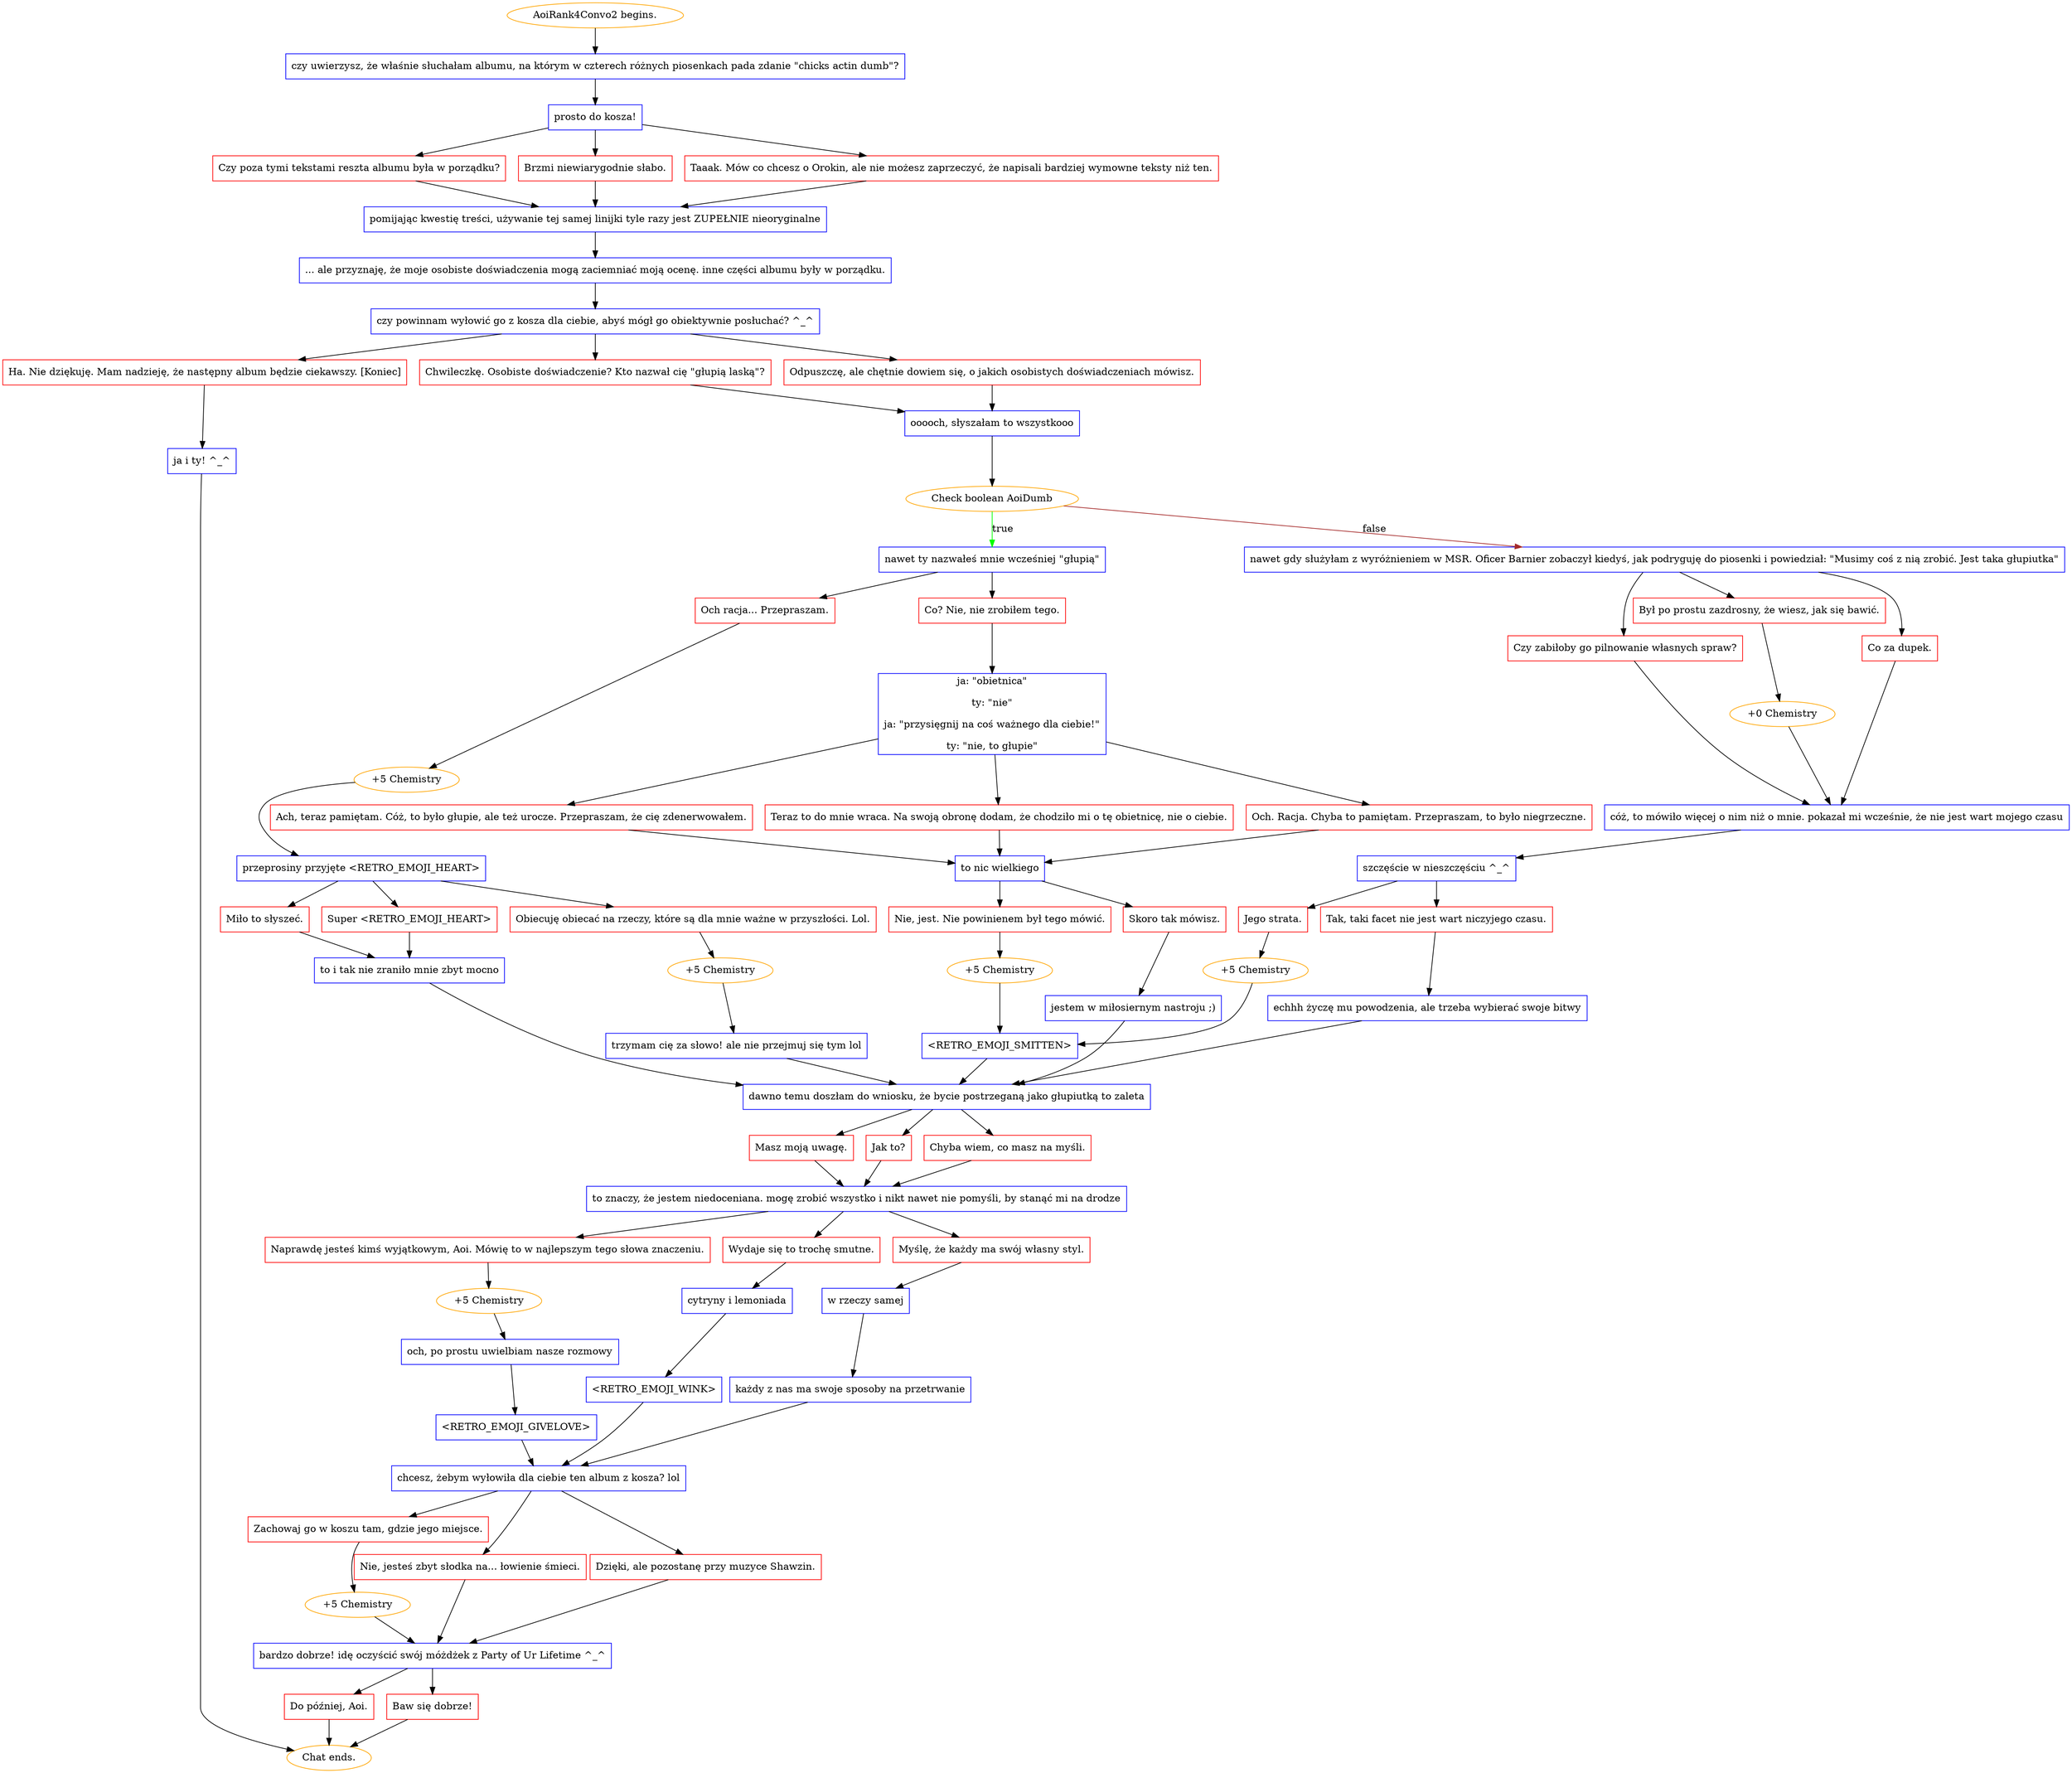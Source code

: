 digraph {
	"AoiRank4Convo2 begins." [color=orange];
		"AoiRank4Convo2 begins." -> j2654885824;
	j2654885824 [label="czy uwierzysz, że właśnie słuchałam albumu, na którym w czterech różnych piosenkach pada zdanie \"chicks actin dumb\"?",shape=box,color=blue];
		j2654885824 -> j4050004937;
	j4050004937 [label="prosto do kosza!",shape=box,color=blue];
		j4050004937 -> j2634505642;
		j4050004937 -> j3743226200;
		j4050004937 -> j501861513;
	j2634505642 [label="Czy poza tymi tekstami reszta albumu była w porządku?",shape=box,color=red];
		j2634505642 -> j1031838263;
	j3743226200 [label="Brzmi niewiarygodnie słabo.",shape=box,color=red];
		j3743226200 -> j1031838263;
	j501861513 [label="Taaak. Mów co chcesz o Orokin, ale nie możesz zaprzeczyć, że napisali bardziej wymowne teksty niż ten.",shape=box,color=red];
		j501861513 -> j1031838263;
	j1031838263 [label="pomijając kwestię treści, używanie tej samej linijki tyle razy jest ZUPEŁNIE nieoryginalne",shape=box,color=blue];
		j1031838263 -> j3539047782;
	j3539047782 [label="... ale przyznaję, że moje osobiste doświadczenia mogą zaciemniać moją ocenę. inne części albumu były w porządku.",shape=box,color=blue];
		j3539047782 -> j2517197126;
	j2517197126 [label="czy powinnam wyłowić go z kosza dla ciebie, abyś mógł go obiektywnie posłuchać? ^_^",shape=box,color=blue];
		j2517197126 -> j1992588656;
		j2517197126 -> j2890672992;
		j2517197126 -> j337912342;
	j1992588656 [label="Odpuszczę, ale chętnie dowiem się, o jakich osobistych doświadczeniach mówisz.",shape=box,color=red];
		j1992588656 -> j3038452284;
	j2890672992 [label="Chwileczkę. Osobiste doświadczenie? Kto nazwał cię \"głupią laską\"?",shape=box,color=red];
		j2890672992 -> j3038452284;
	j337912342 [label="Ha. Nie dziękuję. Mam nadzieję, że następny album będzie ciekawszy. [Koniec]",shape=box,color=red];
		j337912342 -> j1376843103;
	j3038452284 [label="ooooch, słyszałam to wszystkooo",shape=box,color=blue];
		j3038452284 -> j3849776206;
	j1376843103 [label="ja i ty! ^_^",shape=box,color=blue];
		j1376843103 -> "Chat ends.";
	j3849776206 [label="Check boolean AoiDumb",color=orange];
		j3849776206 -> j3181922324 [label=true,color=green];
		j3849776206 -> j2369654877 [label=false,color=brown];
	"Chat ends." [color=orange];
	j3181922324 [label="nawet ty nazwałeś mnie wcześniej \"głupią\"",shape=box,color=blue];
		j3181922324 -> j3504355047;
		j3181922324 -> j3572647859;
	j2369654877 [label="nawet gdy służyłam z wyróżnieniem w MSR. Oficer Barnier zobaczył kiedyś, jak podryguję do piosenki i powiedział: \"Musimy coś z nią zrobić. Jest taka głupiutka\"",shape=box,color=blue];
		j2369654877 -> j1441043922;
		j2369654877 -> j125855018;
		j2369654877 -> j1661653208;
	j3504355047 [label="Co? Nie, nie zrobiłem tego.",shape=box,color=red];
		j3504355047 -> j1280954934;
	j3572647859 [label="Och racja... Przepraszam.",shape=box,color=red];
		j3572647859 -> j3607147866;
	j1441043922 [label="Co za dupek.",shape=box,color=red];
		j1441043922 -> j1212704853;
	j125855018 [label="Był po prostu zazdrosny, że wiesz, jak się bawić.",shape=box,color=red];
		j125855018 -> j24013334;
	j1661653208 [label="Czy zabiłoby go pilnowanie własnych spraw?",shape=box,color=red];
		j1661653208 -> j1212704853;
	j1280954934 [label="ja: \"obietnica\"
ty: \"nie\"
ja: \"przysięgnij na coś ważnego dla ciebie!\"
ty: \"nie, to głupie\"",shape=box,color=blue];
		j1280954934 -> j1022509568;
		j1280954934 -> j4043612883;
		j1280954934 -> j1010038771;
	j3607147866 [label="+5 Chemistry",color=orange];
		j3607147866 -> j3650577390;
	j1212704853 [label="cóż, to mówiło więcej o nim niż o mnie. pokazał mi wcześnie, że nie jest wart mojego czasu",shape=box,color=blue];
		j1212704853 -> j3201448536;
	j24013334 [label="+0 Chemistry",color=orange];
		j24013334 -> j1212704853;
	j1022509568 [label="Teraz to do mnie wraca. Na swoją obronę dodam, że chodziło mi o tę obietnicę, nie o ciebie.",shape=box,color=red];
		j1022509568 -> j2647517649;
	j4043612883 [label="Och. Racja. Chyba to pamiętam. Przepraszam, to było niegrzeczne.",shape=box,color=red];
		j4043612883 -> j2647517649;
	j1010038771 [label="Ach, teraz pamiętam. Cóż, to było głupie, ale też urocze. Przepraszam, że cię zdenerwowałem.",shape=box,color=red];
		j1010038771 -> j2647517649;
	j3650577390 [label="przeprosiny przyjęte <RETRO_EMOJI_HEART>",shape=box,color=blue];
		j3650577390 -> j321928240;
		j3650577390 -> j1900899922;
		j3650577390 -> j3424327037;
	j3201448536 [label="szczęście w nieszczęściu ^_^",shape=box,color=blue];
		j3201448536 -> j2541649906;
		j3201448536 -> j4273663744;
	j2647517649 [label="to nic wielkiego",shape=box,color=blue];
		j2647517649 -> j4228238683;
		j2647517649 -> j2221777884;
	j321928240 [label="Obiecuję obiecać na rzeczy, które są dla mnie ważne w przyszłości. Lol.",shape=box,color=red];
		j321928240 -> j1742668955;
	j1900899922 [label="Super <RETRO_EMOJI_HEART>",shape=box,color=red];
		j1900899922 -> j3862204805;
	j3424327037 [label="Miło to słyszeć.",shape=box,color=red];
		j3424327037 -> j3862204805;
	j2541649906 [label="Jego strata.",shape=box,color=red];
		j2541649906 -> j1149484928;
	j4273663744 [label="Tak, taki facet nie jest wart niczyjego czasu.",shape=box,color=red];
		j4273663744 -> j2942391374;
	j4228238683 [label="Nie, jest. Nie powinienem był tego mówić.",shape=box,color=red];
		j4228238683 -> j1877644881;
	j2221777884 [label="Skoro tak mówisz.",shape=box,color=red];
		j2221777884 -> j3719755951;
	j1742668955 [label="+5 Chemistry",color=orange];
		j1742668955 -> j1824319735;
	j3862204805 [label="to i tak nie zraniło mnie zbyt mocno",shape=box,color=blue];
		j3862204805 -> j1305530101;
	j1149484928 [label="+5 Chemistry",color=orange];
		j1149484928 -> j1869357796;
	j2942391374 [label="echhh życzę mu powodzenia, ale trzeba wybierać swoje bitwy",shape=box,color=blue];
		j2942391374 -> j1305530101;
	j1877644881 [label="+5 Chemistry",color=orange];
		j1877644881 -> j1869357796;
	j3719755951 [label="jestem w miłosiernym nastroju ;)",shape=box,color=blue];
		j3719755951 -> j1305530101;
	j1824319735 [label="trzymam cię za słowo! ale nie przejmuj się tym lol",shape=box,color=blue];
		j1824319735 -> j1305530101;
	j1305530101 [label="dawno temu doszłam do wniosku, że bycie postrzeganą jako głupiutką to zaleta",shape=box,color=blue];
		j1305530101 -> j2275949012;
		j1305530101 -> j2229267233;
		j1305530101 -> j2922249615;
	j1869357796 [label="<RETRO_EMOJI_SMITTEN>",shape=box,color=blue];
		j1869357796 -> j1305530101;
	j2275949012 [label="Jak to?",shape=box,color=red];
		j2275949012 -> j3285972311;
	j2229267233 [label="Chyba wiem, co masz na myśli.",shape=box,color=red];
		j2229267233 -> j3285972311;
	j2922249615 [label="Masz moją uwagę.",shape=box,color=red];
		j2922249615 -> j3285972311;
	j3285972311 [label="to znaczy, że jestem niedoceniana. mogę zrobić wszystko i nikt nawet nie pomyśli, by stanąć mi na drodze",shape=box,color=blue];
		j3285972311 -> j2493359348;
		j3285972311 -> j2175582253;
		j3285972311 -> j92943411;
	j2493359348 [label="Wydaje się to trochę smutne.",shape=box,color=red];
		j2493359348 -> j595343336;
	j2175582253 [label="Naprawdę jesteś kimś wyjątkowym, Aoi. Mówię to w najlepszym tego słowa znaczeniu.",shape=box,color=red];
		j2175582253 -> j2763057288;
	j92943411 [label="Myślę, że każdy ma swój własny styl.",shape=box,color=red];
		j92943411 -> j2598598941;
	j595343336 [label="cytryny i lemoniada",shape=box,color=blue];
		j595343336 -> j4093803455;
	j2763057288 [label="+5 Chemistry",color=orange];
		j2763057288 -> j1277537102;
	j2598598941 [label="w rzeczy samej",shape=box,color=blue];
		j2598598941 -> j3999038696;
	j4093803455 [label="<RETRO_EMOJI_WINK>",shape=box,color=blue];
		j4093803455 -> j2217401913;
	j1277537102 [label="och, po prostu uwielbiam nasze rozmowy",shape=box,color=blue];
		j1277537102 -> j1622986333;
	j3999038696 [label="każdy z nas ma swoje sposoby na przetrwanie",shape=box,color=blue];
		j3999038696 -> j2217401913;
	j2217401913 [label="chcesz, żebym wyłowiła dla ciebie ten album z kosza? lol",shape=box,color=blue];
		j2217401913 -> j1622840086;
		j2217401913 -> j1557696701;
		j2217401913 -> j3924304832;
	j1622986333 [label="<RETRO_EMOJI_GIVELOVE>",shape=box,color=blue];
		j1622986333 -> j2217401913;
	j1622840086 [label="Nie, jesteś zbyt słodka na... łowienie śmieci.",shape=box,color=red];
		j1622840086 -> j4139648999;
	j1557696701 [label="Zachowaj go w koszu tam, gdzie jego miejsce.",shape=box,color=red];
		j1557696701 -> j831838995;
	j3924304832 [label="Dzięki, ale pozostanę przy muzyce Shawzin.",shape=box,color=red];
		j3924304832 -> j4139648999;
	j4139648999 [label="bardzo dobrze! idę oczyścić swój móżdżek z Party of Ur Lifetime ^_^",shape=box,color=blue];
		j4139648999 -> j2731966781;
		j4139648999 -> j687544898;
	j831838995 [label="+5 Chemistry",color=orange];
		j831838995 -> j4139648999;
	j2731966781 [label="Baw się dobrze!",shape=box,color=red];
		j2731966781 -> "Chat ends.";
	j687544898 [label="Do później, Aoi.",shape=box,color=red];
		j687544898 -> "Chat ends.";
}